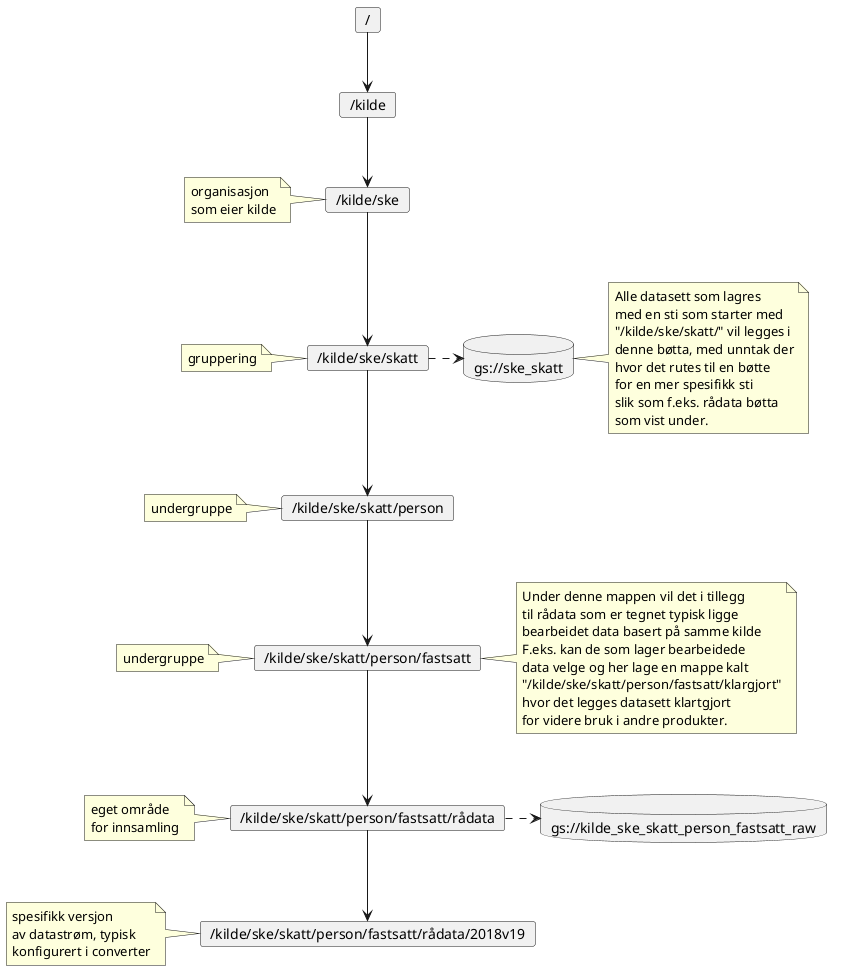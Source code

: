 @startuml

card "/" as root

card "/kilde" as kilde
root --> kilde

card "/kilde/ske" as ske
kilde --> ske
note left of ske
    organisasjon
    som eier kilde
end note

card "/kilde/ske/skatt" as ske_skatt
ske --> ske_skatt
note left of ske_skatt
    gruppering
end note
database skeSkattBucket [
    gs://ske_skatt
]
note right of skeSkattBucket
    Alle datasett som lagres
    med en sti som starter med
    "/kilde/ske/skatt/" vil legges i
    denne bøtta, med unntak der
    hvor det rutes til en bøtte
    for en mer spesifikk sti
    slik som f.eks. rådata bøtta
    som vist under.
end note
ske_skatt .> skeSkattBucket

card "/kilde/ske/skatt/person" as ske_skatt_person
note left of ske_skatt_person
    undergruppe
end note
ske_skatt --> ske_skatt_person

card "/kilde/ske/skatt/person/fastsatt" as ske_skatt_person_fastsatt
note left of ske_skatt_person_fastsatt
    undergruppe
end note
note right of ske_skatt_person_fastsatt
    Under denne mappen vil det i tillegg
    til rådata som er tegnet typisk ligge
    bearbeidet data basert på samme kilde
    F.eks. kan de som lager bearbeidede
    data velge og her lage en mappe kalt
    "/kilde/ske/skatt/person/fastsatt/klargjort"
    hvor det legges datasett klartgjort
    for videre bruk i andre produkter.
end note
ske_skatt_person --> ske_skatt_person_fastsatt

card "/kilde/ske/skatt/person/fastsatt/rådata" as ske_skatt_person_fastsatt_raw
note left of ske_skatt_person_fastsatt_raw
    eget område
    for innsamling
end note
ske_skatt_person_fastsatt --> ske_skatt_person_fastsatt_raw
database skeSkattPersonRawFastsattBucket [
    gs://kilde_ske_skatt_person_fastsatt_raw
]
ske_skatt_person_fastsatt_raw .> skeSkattPersonRawFastsattBucket

card "/kilde/ske/skatt/person/fastsatt/rådata/2018v19" as ske_skatt_person_fastsatt_raw_fastsatt_2018
note left of ske_skatt_person_fastsatt_raw_fastsatt_2018
    spesifikk versjon
    av datastrøm, typisk
    konfigurert i converter
end note
ske_skatt_person_fastsatt_raw --> ske_skatt_person_fastsatt_raw_fastsatt_2018

@enduml